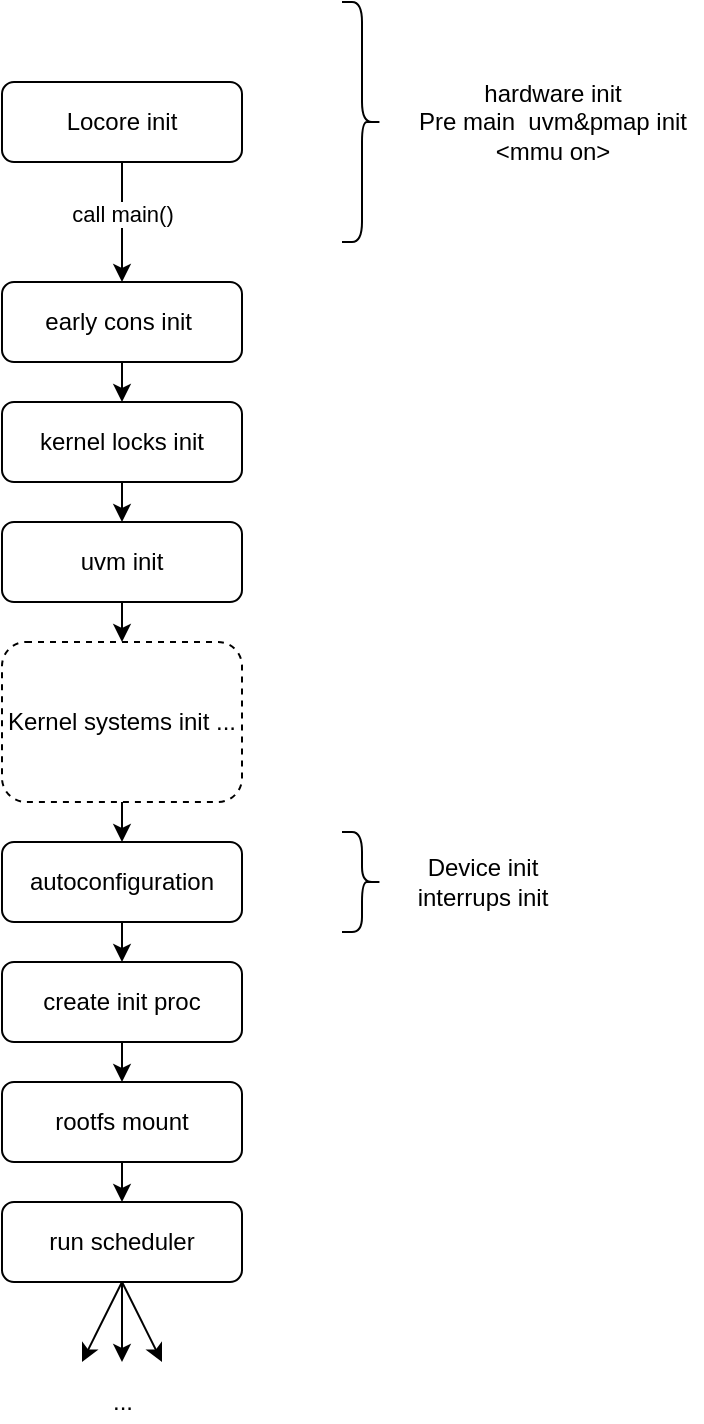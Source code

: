 <mxfile version="18.1.3" type="device"><diagram id="C5RBs43oDa-KdzZeNtuy" name="Page-1"><mxGraphModel dx="985" dy="696" grid="1" gridSize="10" guides="1" tooltips="1" connect="1" arrows="1" fold="1" page="1" pageScale="1" pageWidth="827" pageHeight="1169" math="0" shadow="0"><root><mxCell id="WIyWlLk6GJQsqaUBKTNV-0"/><mxCell id="WIyWlLk6GJQsqaUBKTNV-1" parent="WIyWlLk6GJQsqaUBKTNV-0"/><mxCell id="ocJyGI0adHH-Oiz-zFPM-3" style="edgeStyle=orthogonalEdgeStyle;rounded=0;orthogonalLoop=1;jettySize=auto;html=1;exitX=0.5;exitY=1;exitDx=0;exitDy=0;entryX=0.5;entryY=0;entryDx=0;entryDy=0;" edge="1" parent="WIyWlLk6GJQsqaUBKTNV-1" source="WIyWlLk6GJQsqaUBKTNV-3" target="ocJyGI0adHH-Oiz-zFPM-1"><mxGeometry relative="1" as="geometry"/></mxCell><mxCell id="ocJyGI0adHH-Oiz-zFPM-7" value="call main()" style="edgeLabel;html=1;align=center;verticalAlign=middle;resizable=0;points=[];" vertex="1" connectable="0" parent="ocJyGI0adHH-Oiz-zFPM-3"><mxGeometry x="-0.28" relative="1" as="geometry"><mxPoint y="4" as="offset"/></mxGeometry></mxCell><mxCell id="WIyWlLk6GJQsqaUBKTNV-3" value="Locore init" style="rounded=1;whiteSpace=wrap;html=1;fontSize=12;glass=0;strokeWidth=1;shadow=0;" parent="WIyWlLk6GJQsqaUBKTNV-1" vertex="1"><mxGeometry x="160" y="80" width="120" height="40" as="geometry"/></mxCell><mxCell id="ocJyGI0adHH-Oiz-zFPM-17" style="edgeStyle=none;rounded=0;orthogonalLoop=1;jettySize=auto;html=1;exitX=0.5;exitY=1;exitDx=0;exitDy=0;" edge="1" parent="WIyWlLk6GJQsqaUBKTNV-1" source="WIyWlLk6GJQsqaUBKTNV-11"><mxGeometry relative="1" as="geometry"><mxPoint x="200" y="720" as="targetPoint"/></mxGeometry></mxCell><mxCell id="ocJyGI0adHH-Oiz-zFPM-18" style="edgeStyle=none;rounded=0;orthogonalLoop=1;jettySize=auto;html=1;exitX=0.5;exitY=1;exitDx=0;exitDy=0;" edge="1" parent="WIyWlLk6GJQsqaUBKTNV-1" source="WIyWlLk6GJQsqaUBKTNV-11"><mxGeometry relative="1" as="geometry"><mxPoint x="240" y="720" as="targetPoint"/></mxGeometry></mxCell><mxCell id="ocJyGI0adHH-Oiz-zFPM-19" style="edgeStyle=none;rounded=0;orthogonalLoop=1;jettySize=auto;html=1;exitX=0.5;exitY=1;exitDx=0;exitDy=0;" edge="1" parent="WIyWlLk6GJQsqaUBKTNV-1" source="WIyWlLk6GJQsqaUBKTNV-11"><mxGeometry relative="1" as="geometry"><mxPoint x="220" y="720" as="targetPoint"/></mxGeometry></mxCell><mxCell id="WIyWlLk6GJQsqaUBKTNV-11" value="run scheduler" style="rounded=1;whiteSpace=wrap;html=1;fontSize=12;glass=0;strokeWidth=1;shadow=0;" parent="WIyWlLk6GJQsqaUBKTNV-1" vertex="1"><mxGeometry x="160" y="640" width="120" height="40" as="geometry"/></mxCell><mxCell id="ocJyGI0adHH-Oiz-zFPM-21" style="edgeStyle=none;rounded=0;orthogonalLoop=1;jettySize=auto;html=1;exitX=0.5;exitY=1;exitDx=0;exitDy=0;entryX=0.5;entryY=0;entryDx=0;entryDy=0;fontSize=13;" edge="1" parent="WIyWlLk6GJQsqaUBKTNV-1" source="ocJyGI0adHH-Oiz-zFPM-1" target="ocJyGI0adHH-Oiz-zFPM-9"><mxGeometry relative="1" as="geometry"/></mxCell><mxCell id="ocJyGI0adHH-Oiz-zFPM-1" value="early cons init&amp;nbsp;" style="rounded=1;whiteSpace=wrap;html=1;fontSize=12;glass=0;strokeWidth=1;shadow=0;" vertex="1" parent="WIyWlLk6GJQsqaUBKTNV-1"><mxGeometry x="160" y="180" width="120" height="40" as="geometry"/></mxCell><mxCell id="ocJyGI0adHH-Oiz-zFPM-27" style="edgeStyle=none;rounded=0;orthogonalLoop=1;jettySize=auto;html=1;exitX=0.5;exitY=1;exitDx=0;exitDy=0;entryX=0.5;entryY=0;entryDx=0;entryDy=0;fontSize=13;" edge="1" parent="WIyWlLk6GJQsqaUBKTNV-1" source="ocJyGI0adHH-Oiz-zFPM-2" target="WIyWlLk6GJQsqaUBKTNV-11"><mxGeometry relative="1" as="geometry"/></mxCell><mxCell id="ocJyGI0adHH-Oiz-zFPM-2" value="rootfs mount" style="rounded=1;whiteSpace=wrap;html=1;fontSize=12;glass=0;strokeWidth=1;shadow=0;" vertex="1" parent="WIyWlLk6GJQsqaUBKTNV-1"><mxGeometry x="160" y="580" width="120" height="40" as="geometry"/></mxCell><mxCell id="ocJyGI0adHH-Oiz-zFPM-5" value="" style="shape=curlyBracket;whiteSpace=wrap;html=1;rounded=1;flipH=1;" vertex="1" parent="WIyWlLk6GJQsqaUBKTNV-1"><mxGeometry x="330" y="40" width="20" height="120" as="geometry"/></mxCell><mxCell id="ocJyGI0adHH-Oiz-zFPM-6" value="&lt;span style=&quot;text-align: left;&quot;&gt;hardware init&lt;/span&gt;&lt;br style=&quot;text-align: left;&quot;&gt;&lt;span style=&quot;text-align: left;&quot;&gt;Pre main&amp;nbsp; uvm&amp;amp;pmap init&lt;/span&gt;&lt;br style=&quot;text-align: left;&quot;&gt;&lt;span style=&quot;text-align: left;&quot;&gt;&amp;lt;mmu on&amp;gt;&lt;/span&gt;" style="text;html=1;align=center;verticalAlign=middle;resizable=0;points=[];autosize=1;strokeColor=none;fillColor=none;" vertex="1" parent="WIyWlLk6GJQsqaUBKTNV-1"><mxGeometry x="360" y="75" width="150" height="50" as="geometry"/></mxCell><mxCell id="ocJyGI0adHH-Oiz-zFPM-22" style="edgeStyle=none;rounded=0;orthogonalLoop=1;jettySize=auto;html=1;exitX=0.5;exitY=1;exitDx=0;exitDy=0;entryX=0.5;entryY=0;entryDx=0;entryDy=0;fontSize=13;" edge="1" parent="WIyWlLk6GJQsqaUBKTNV-1" source="ocJyGI0adHH-Oiz-zFPM-9" target="ocJyGI0adHH-Oiz-zFPM-10"><mxGeometry relative="1" as="geometry"/></mxCell><mxCell id="ocJyGI0adHH-Oiz-zFPM-9" value="kernel locks init" style="rounded=1;whiteSpace=wrap;html=1;fontSize=12;glass=0;strokeWidth=1;shadow=0;" vertex="1" parent="WIyWlLk6GJQsqaUBKTNV-1"><mxGeometry x="160" y="240" width="120" height="40" as="geometry"/></mxCell><mxCell id="ocJyGI0adHH-Oiz-zFPM-23" style="edgeStyle=none;rounded=0;orthogonalLoop=1;jettySize=auto;html=1;exitX=0.5;exitY=1;exitDx=0;exitDy=0;entryX=0.5;entryY=0;entryDx=0;entryDy=0;fontSize=13;" edge="1" parent="WIyWlLk6GJQsqaUBKTNV-1" source="ocJyGI0adHH-Oiz-zFPM-10" target="ocJyGI0adHH-Oiz-zFPM-15"><mxGeometry relative="1" as="geometry"/></mxCell><mxCell id="ocJyGI0adHH-Oiz-zFPM-10" value="uvm init" style="rounded=1;whiteSpace=wrap;html=1;fontSize=12;glass=0;strokeWidth=1;shadow=0;" vertex="1" parent="WIyWlLk6GJQsqaUBKTNV-1"><mxGeometry x="160" y="300" width="120" height="40" as="geometry"/></mxCell><mxCell id="ocJyGI0adHH-Oiz-zFPM-25" style="edgeStyle=none;rounded=0;orthogonalLoop=1;jettySize=auto;html=1;exitX=0.5;exitY=1;exitDx=0;exitDy=0;entryX=0.5;entryY=0;entryDx=0;entryDy=0;fontSize=13;" edge="1" parent="WIyWlLk6GJQsqaUBKTNV-1" source="ocJyGI0adHH-Oiz-zFPM-11" target="ocJyGI0adHH-Oiz-zFPM-16"><mxGeometry relative="1" as="geometry"/></mxCell><mxCell id="ocJyGI0adHH-Oiz-zFPM-11" value="autoconfiguration" style="rounded=1;whiteSpace=wrap;html=1;fontSize=12;glass=0;strokeWidth=1;shadow=0;" vertex="1" parent="WIyWlLk6GJQsqaUBKTNV-1"><mxGeometry x="160" y="460" width="120" height="40" as="geometry"/></mxCell><mxCell id="ocJyGI0adHH-Oiz-zFPM-12" value="" style="shape=curlyBracket;whiteSpace=wrap;html=1;rounded=1;flipH=1;" vertex="1" parent="WIyWlLk6GJQsqaUBKTNV-1"><mxGeometry x="330" y="455" width="20" height="50" as="geometry"/></mxCell><mxCell id="ocJyGI0adHH-Oiz-zFPM-14" value="Device init&lt;br&gt;interrups init" style="text;html=1;align=center;verticalAlign=middle;resizable=0;points=[];autosize=1;strokeColor=none;fillColor=none;" vertex="1" parent="WIyWlLk6GJQsqaUBKTNV-1"><mxGeometry x="360" y="465" width="80" height="30" as="geometry"/></mxCell><mxCell id="ocJyGI0adHH-Oiz-zFPM-24" style="edgeStyle=none;rounded=0;orthogonalLoop=1;jettySize=auto;html=1;exitX=0.5;exitY=1;exitDx=0;exitDy=0;entryX=0.5;entryY=0;entryDx=0;entryDy=0;fontSize=13;" edge="1" parent="WIyWlLk6GJQsqaUBKTNV-1" source="ocJyGI0adHH-Oiz-zFPM-15" target="ocJyGI0adHH-Oiz-zFPM-11"><mxGeometry relative="1" as="geometry"/></mxCell><mxCell id="ocJyGI0adHH-Oiz-zFPM-15" value="Kernel systems init ..." style="rounded=1;whiteSpace=wrap;html=1;dashed=1;" vertex="1" parent="WIyWlLk6GJQsqaUBKTNV-1"><mxGeometry x="160" y="360" width="120" height="80" as="geometry"/></mxCell><mxCell id="ocJyGI0adHH-Oiz-zFPM-26" style="edgeStyle=none;rounded=0;orthogonalLoop=1;jettySize=auto;html=1;exitX=0.5;exitY=1;exitDx=0;exitDy=0;entryX=0.5;entryY=0;entryDx=0;entryDy=0;fontSize=13;" edge="1" parent="WIyWlLk6GJQsqaUBKTNV-1" source="ocJyGI0adHH-Oiz-zFPM-16" target="ocJyGI0adHH-Oiz-zFPM-2"><mxGeometry relative="1" as="geometry"/></mxCell><mxCell id="ocJyGI0adHH-Oiz-zFPM-16" value="create init proc" style="rounded=1;whiteSpace=wrap;html=1;fontSize=12;glass=0;strokeWidth=1;shadow=0;" vertex="1" parent="WIyWlLk6GJQsqaUBKTNV-1"><mxGeometry x="160" y="520" width="120" height="40" as="geometry"/></mxCell><mxCell id="ocJyGI0adHH-Oiz-zFPM-20" value="..." style="text;html=1;align=center;verticalAlign=middle;resizable=0;points=[];autosize=1;strokeColor=none;fillColor=none;" vertex="1" parent="WIyWlLk6GJQsqaUBKTNV-1"><mxGeometry x="205" y="730" width="30" height="20" as="geometry"/></mxCell></root></mxGraphModel></diagram></mxfile>